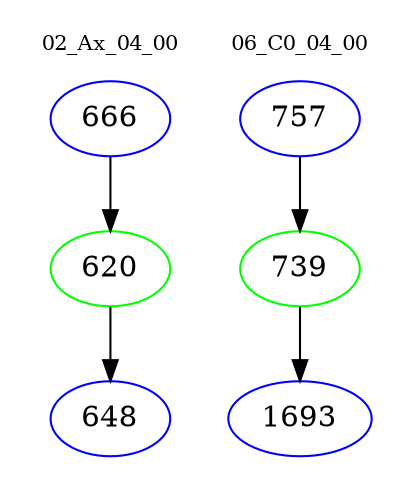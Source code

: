 digraph{
subgraph cluster_0 {
color = white
label = "02_Ax_04_00";
fontsize=10;
T0_666 [label="666", color="blue"]
T0_666 -> T0_620 [color="black"]
T0_620 [label="620", color="green"]
T0_620 -> T0_648 [color="black"]
T0_648 [label="648", color="blue"]
}
subgraph cluster_1 {
color = white
label = "06_C0_04_00";
fontsize=10;
T1_757 [label="757", color="blue"]
T1_757 -> T1_739 [color="black"]
T1_739 [label="739", color="green"]
T1_739 -> T1_1693 [color="black"]
T1_1693 [label="1693", color="blue"]
}
}
